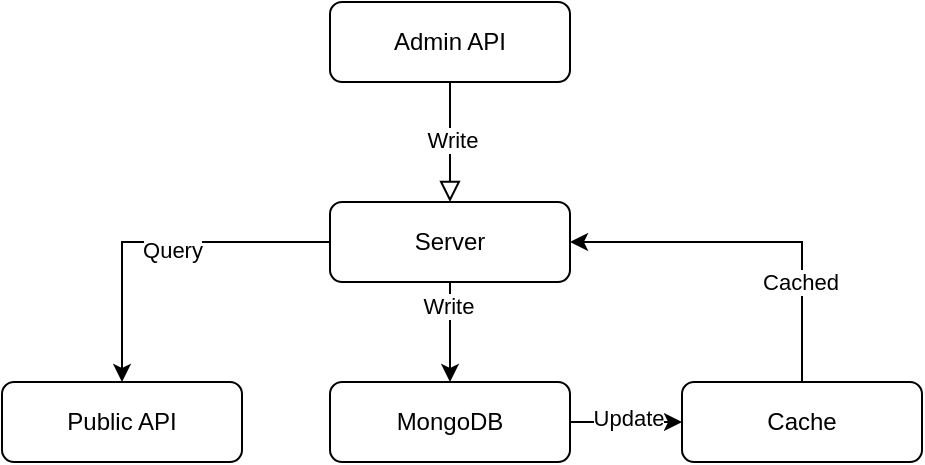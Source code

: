 <mxfile version="24.2.5" type="device">
  <diagram id="C5RBs43oDa-KdzZeNtuy" name="Page-1">
    <mxGraphModel dx="1562" dy="909" grid="1" gridSize="10" guides="1" tooltips="1" connect="1" arrows="1" fold="1" page="1" pageScale="1" pageWidth="827" pageHeight="1169" math="0" shadow="0">
      <root>
        <mxCell id="WIyWlLk6GJQsqaUBKTNV-0" />
        <mxCell id="WIyWlLk6GJQsqaUBKTNV-1" parent="WIyWlLk6GJQsqaUBKTNV-0" />
        <mxCell id="WIyWlLk6GJQsqaUBKTNV-2" value="" style="rounded=0;html=1;jettySize=auto;orthogonalLoop=1;fontSize=11;endArrow=block;endFill=0;endSize=8;strokeWidth=1;shadow=0;labelBackgroundColor=none;edgeStyle=orthogonalEdgeStyle;exitX=0.5;exitY=1;exitDx=0;exitDy=0;entryX=0.5;entryY=0;entryDx=0;entryDy=0;" parent="WIyWlLk6GJQsqaUBKTNV-1" source="WIyWlLk6GJQsqaUBKTNV-3" target="gFMq9A9bDLzCFL_x_R1G-2" edge="1">
          <mxGeometry relative="1" as="geometry">
            <mxPoint x="220" y="170" as="targetPoint" />
          </mxGeometry>
        </mxCell>
        <mxCell id="gFMq9A9bDLzCFL_x_R1G-0" value="Write" style="edgeLabel;html=1;align=center;verticalAlign=middle;resizable=0;points=[];" vertex="1" connectable="0" parent="WIyWlLk6GJQsqaUBKTNV-2">
          <mxGeometry x="-0.04" y="1" relative="1" as="geometry">
            <mxPoint as="offset" />
          </mxGeometry>
        </mxCell>
        <mxCell id="WIyWlLk6GJQsqaUBKTNV-3" value="Admin API" style="rounded=1;whiteSpace=wrap;html=1;fontSize=12;glass=0;strokeWidth=1;shadow=0;" parent="WIyWlLk6GJQsqaUBKTNV-1" vertex="1">
          <mxGeometry x="294" y="120" width="120" height="40" as="geometry" />
        </mxCell>
        <mxCell id="gFMq9A9bDLzCFL_x_R1G-7" style="edgeStyle=orthogonalEdgeStyle;rounded=0;orthogonalLoop=1;jettySize=auto;html=1;entryX=0.5;entryY=0;entryDx=0;entryDy=0;" edge="1" parent="WIyWlLk6GJQsqaUBKTNV-1" source="gFMq9A9bDLzCFL_x_R1G-2" target="gFMq9A9bDLzCFL_x_R1G-4">
          <mxGeometry relative="1" as="geometry" />
        </mxCell>
        <mxCell id="gFMq9A9bDLzCFL_x_R1G-14" value="Write" style="edgeLabel;html=1;align=center;verticalAlign=middle;resizable=0;points=[];" vertex="1" connectable="0" parent="gFMq9A9bDLzCFL_x_R1G-7">
          <mxGeometry x="-0.52" y="-1" relative="1" as="geometry">
            <mxPoint as="offset" />
          </mxGeometry>
        </mxCell>
        <mxCell id="gFMq9A9bDLzCFL_x_R1G-10" style="edgeStyle=orthogonalEdgeStyle;rounded=0;orthogonalLoop=1;jettySize=auto;html=1;entryX=0.5;entryY=0;entryDx=0;entryDy=0;" edge="1" parent="WIyWlLk6GJQsqaUBKTNV-1" source="gFMq9A9bDLzCFL_x_R1G-2" target="gFMq9A9bDLzCFL_x_R1G-5">
          <mxGeometry relative="1" as="geometry" />
        </mxCell>
        <mxCell id="gFMq9A9bDLzCFL_x_R1G-13" value="Query" style="edgeLabel;html=1;align=center;verticalAlign=middle;resizable=0;points=[];" vertex="1" connectable="0" parent="gFMq9A9bDLzCFL_x_R1G-10">
          <mxGeometry x="-0.09" y="4" relative="1" as="geometry">
            <mxPoint as="offset" />
          </mxGeometry>
        </mxCell>
        <mxCell id="gFMq9A9bDLzCFL_x_R1G-2" value="Server" style="rounded=1;whiteSpace=wrap;html=1;fontSize=12;glass=0;strokeWidth=1;shadow=0;" vertex="1" parent="WIyWlLk6GJQsqaUBKTNV-1">
          <mxGeometry x="294" y="220" width="120" height="40" as="geometry" />
        </mxCell>
        <mxCell id="gFMq9A9bDLzCFL_x_R1G-9" style="edgeStyle=orthogonalEdgeStyle;rounded=0;orthogonalLoop=1;jettySize=auto;html=1;entryX=0;entryY=0.5;entryDx=0;entryDy=0;" edge="1" parent="WIyWlLk6GJQsqaUBKTNV-1" source="gFMq9A9bDLzCFL_x_R1G-4" target="gFMq9A9bDLzCFL_x_R1G-6">
          <mxGeometry relative="1" as="geometry" />
        </mxCell>
        <mxCell id="gFMq9A9bDLzCFL_x_R1G-15" value="Update" style="edgeLabel;html=1;align=center;verticalAlign=middle;resizable=0;points=[];" vertex="1" connectable="0" parent="gFMq9A9bDLzCFL_x_R1G-9">
          <mxGeometry x="0.029" y="2" relative="1" as="geometry">
            <mxPoint as="offset" />
          </mxGeometry>
        </mxCell>
        <mxCell id="gFMq9A9bDLzCFL_x_R1G-4" value="MongoDB" style="rounded=1;whiteSpace=wrap;html=1;fontSize=12;glass=0;strokeWidth=1;shadow=0;" vertex="1" parent="WIyWlLk6GJQsqaUBKTNV-1">
          <mxGeometry x="294" y="310" width="120" height="40" as="geometry" />
        </mxCell>
        <mxCell id="gFMq9A9bDLzCFL_x_R1G-5" value="Public API" style="rounded=1;whiteSpace=wrap;html=1;fontSize=12;glass=0;strokeWidth=1;shadow=0;" vertex="1" parent="WIyWlLk6GJQsqaUBKTNV-1">
          <mxGeometry x="130" y="310" width="120" height="40" as="geometry" />
        </mxCell>
        <mxCell id="gFMq9A9bDLzCFL_x_R1G-11" style="edgeStyle=orthogonalEdgeStyle;rounded=0;orthogonalLoop=1;jettySize=auto;html=1;entryX=1;entryY=0.5;entryDx=0;entryDy=0;" edge="1" parent="WIyWlLk6GJQsqaUBKTNV-1" source="gFMq9A9bDLzCFL_x_R1G-6" target="gFMq9A9bDLzCFL_x_R1G-2">
          <mxGeometry relative="1" as="geometry">
            <Array as="points">
              <mxPoint x="530" y="240" />
            </Array>
          </mxGeometry>
        </mxCell>
        <mxCell id="gFMq9A9bDLzCFL_x_R1G-16" value="Cached" style="edgeLabel;html=1;align=center;verticalAlign=middle;resizable=0;points=[];" vertex="1" connectable="0" parent="gFMq9A9bDLzCFL_x_R1G-11">
          <mxGeometry x="-0.462" y="1" relative="1" as="geometry">
            <mxPoint as="offset" />
          </mxGeometry>
        </mxCell>
        <mxCell id="gFMq9A9bDLzCFL_x_R1G-6" value="Cache" style="rounded=1;whiteSpace=wrap;html=1;fontSize=12;glass=0;strokeWidth=1;shadow=0;" vertex="1" parent="WIyWlLk6GJQsqaUBKTNV-1">
          <mxGeometry x="470" y="310" width="120" height="40" as="geometry" />
        </mxCell>
      </root>
    </mxGraphModel>
  </diagram>
</mxfile>
